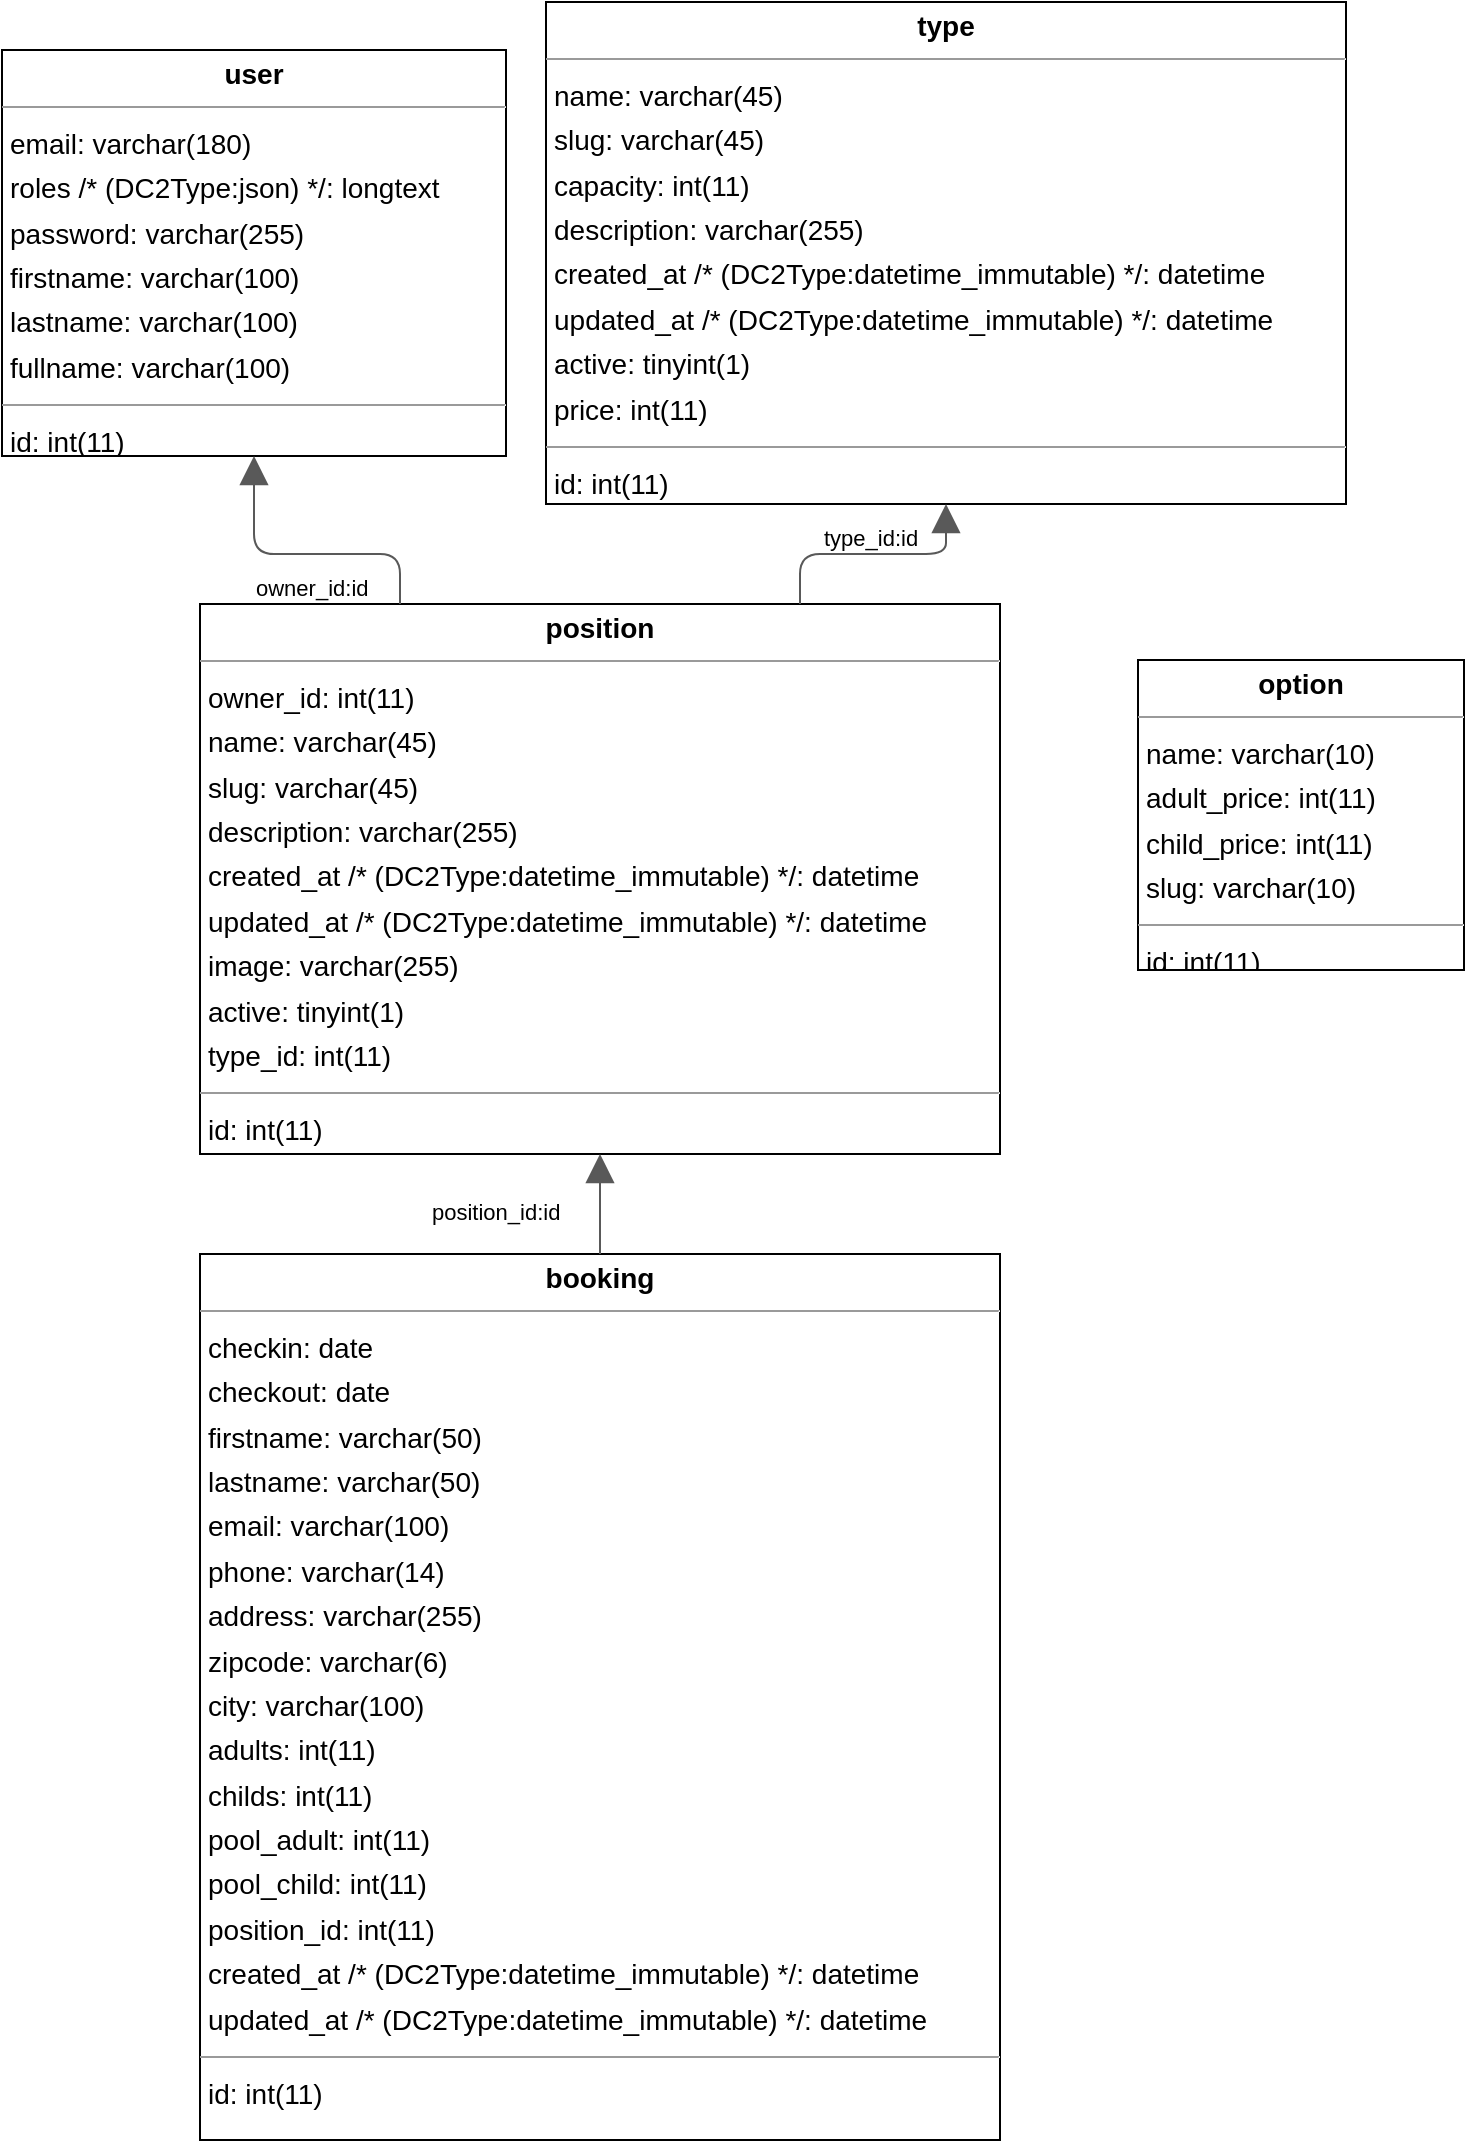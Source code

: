 <mxGraphModel dx="0" dy="0" grid="1" gridSize="10" guides="1" tooltips="1" connect="1" arrows="1" fold="1" page="0" pageScale="1" background="none" math="0" shadow="0">
  <root>
    <mxCell id="0" />
    <mxCell id="1" parent="0" />
    <mxCell id="node2" parent="1" vertex="1" value="&lt;p style=&quot;margin:0px;margin-top:4px;text-align:center;&quot;&gt;&lt;b&gt;booking&lt;/b&gt;&lt;/p&gt;&lt;hr size=&quot;1&quot;/&gt;&lt;p style=&quot;margin:0 0 0 4px;line-height:1.6;&quot;&gt; checkin: date&lt;br/&gt; checkout: date&lt;br/&gt; firstname: varchar(50)&lt;br/&gt; lastname: varchar(50)&lt;br/&gt; email: varchar(100)&lt;br/&gt; phone: varchar(14)&lt;br/&gt; address: varchar(255)&lt;br/&gt; zipcode: varchar(6)&lt;br/&gt; city: varchar(100)&lt;br/&gt; adults: int(11)&lt;br/&gt; childs: int(11)&lt;br/&gt; pool_adult: int(11)&lt;br/&gt; pool_child: int(11)&lt;br/&gt; position_id: int(11)&lt;br/&gt; created_at  /* (DC2Type:datetime_immutable) */: datetime&lt;br/&gt; updated_at  /* (DC2Type:datetime_immutable) */: datetime&lt;/p&gt;&lt;hr size=&quot;1&quot;/&gt;&lt;p style=&quot;margin:0 0 0 4px;line-height:1.6;&quot;&gt; id: int(11)&lt;/p&gt;" style="verticalAlign=top;align=left;overflow=fill;fontSize=14;fontFamily=Helvetica;html=1;rounded=0;shadow=0;comic=0;labelBackgroundColor=none;strokeWidth=1;">
      <mxGeometry x="-101" y="404" width="400" height="443" as="geometry" />
    </mxCell>
    <mxCell id="node0" parent="1" vertex="1" value="&lt;p style=&quot;margin:0px;margin-top:4px;text-align:center;&quot;&gt;&lt;b&gt;option&lt;/b&gt;&lt;/p&gt;&lt;hr size=&quot;1&quot;/&gt;&lt;p style=&quot;margin:0 0 0 4px;line-height:1.6;&quot;&gt; name: varchar(10)&lt;br/&gt; adult_price: int(11)&lt;br/&gt; child_price: int(11)&lt;br/&gt; slug: varchar(10)&lt;/p&gt;&lt;hr size=&quot;1&quot;/&gt;&lt;p style=&quot;margin:0 0 0 4px;line-height:1.6;&quot;&gt; id: int(11)&lt;/p&gt;" style="verticalAlign=top;align=left;overflow=fill;fontSize=14;fontFamily=Helvetica;html=1;rounded=0;shadow=0;comic=0;labelBackgroundColor=none;strokeWidth=1;">
      <mxGeometry x="368" y="107" width="163" height="155" as="geometry" />
    </mxCell>
    <mxCell id="node1" parent="1" vertex="1" value="&lt;p style=&quot;margin:0px;margin-top:4px;text-align:center;&quot;&gt;&lt;b&gt;position&lt;/b&gt;&lt;/p&gt;&lt;hr size=&quot;1&quot;/&gt;&lt;p style=&quot;margin:0 0 0 4px;line-height:1.6;&quot;&gt; owner_id: int(11)&lt;br/&gt; name: varchar(45)&lt;br/&gt; slug: varchar(45)&lt;br/&gt; description: varchar(255)&lt;br/&gt; created_at  /* (DC2Type:datetime_immutable) */: datetime&lt;br/&gt; updated_at  /* (DC2Type:datetime_immutable) */: datetime&lt;br/&gt; image: varchar(255)&lt;br/&gt; active: tinyint(1)&lt;br/&gt; type_id: int(11)&lt;/p&gt;&lt;hr size=&quot;1&quot;/&gt;&lt;p style=&quot;margin:0 0 0 4px;line-height:1.6;&quot;&gt; id: int(11)&lt;/p&gt;" style="verticalAlign=top;align=left;overflow=fill;fontSize=14;fontFamily=Helvetica;html=1;rounded=0;shadow=0;comic=0;labelBackgroundColor=none;strokeWidth=1;">
      <mxGeometry x="-101" y="79" width="400" height="275" as="geometry" />
    </mxCell>
    <mxCell id="node4" parent="1" vertex="1" value="&lt;p style=&quot;margin:0px;margin-top:4px;text-align:center;&quot;&gt;&lt;b&gt;type&lt;/b&gt;&lt;/p&gt;&lt;hr size=&quot;1&quot;/&gt;&lt;p style=&quot;margin:0 0 0 4px;line-height:1.6;&quot;&gt; name: varchar(45)&lt;br/&gt; slug: varchar(45)&lt;br/&gt; capacity: int(11)&lt;br/&gt; description: varchar(255)&lt;br/&gt; created_at  /* (DC2Type:datetime_immutable) */: datetime&lt;br/&gt; updated_at  /* (DC2Type:datetime_immutable) */: datetime&lt;br/&gt; active: tinyint(1)&lt;br/&gt; price: int(11)&lt;/p&gt;&lt;hr size=&quot;1&quot;/&gt;&lt;p style=&quot;margin:0 0 0 4px;line-height:1.6;&quot;&gt; id: int(11)&lt;/p&gt;" style="verticalAlign=top;align=left;overflow=fill;fontSize=14;fontFamily=Helvetica;html=1;rounded=0;shadow=0;comic=0;labelBackgroundColor=none;strokeWidth=1;">
      <mxGeometry x="72" y="-222" width="400" height="251" as="geometry" />
    </mxCell>
    <mxCell id="node3" parent="1" vertex="1" value="&lt;p style=&quot;margin:0px;margin-top:4px;text-align:center;&quot;&gt;&lt;b&gt;user&lt;/b&gt;&lt;/p&gt;&lt;hr size=&quot;1&quot;/&gt;&lt;p style=&quot;margin:0 0 0 4px;line-height:1.6;&quot;&gt; email: varchar(180)&lt;br/&gt; roles  /* (DC2Type:json) */: longtext&lt;br/&gt; password: varchar(255)&lt;br/&gt; firstname: varchar(100)&lt;br/&gt; lastname: varchar(100)&lt;br/&gt; fullname: varchar(100)&lt;/p&gt;&lt;hr size=&quot;1&quot;/&gt;&lt;p style=&quot;margin:0 0 0 4px;line-height:1.6;&quot;&gt; id: int(11)&lt;/p&gt;" style="verticalAlign=top;align=left;overflow=fill;fontSize=14;fontFamily=Helvetica;html=1;rounded=0;shadow=0;comic=0;labelBackgroundColor=none;strokeWidth=1;">
      <mxGeometry x="-200" y="-198" width="252" height="203" as="geometry" />
    </mxCell>
    <mxCell id="edge0" edge="1" value="" parent="1" source="node2" target="node1" style="html=1;rounded=1;edgeStyle=orthogonalEdgeStyle;dashed=0;startArrow=none;endArrow=block;endSize=12;strokeColor=#595959;exitX=0.500;exitY=0.000;exitDx=0;exitDy=0;entryX=0.500;entryY=1.000;entryDx=0;entryDy=0;">
      <mxGeometry width="50" height="50" relative="1" as="geometry">
        <Array as="points" />
      </mxGeometry>
    </mxCell>
    <mxCell id="label2" parent="edge0" vertex="1" connectable="0" value="position_id:id" style="edgeLabel;resizable=0;html=1;align=left;verticalAlign=top;strokeColor=default;">
      <mxGeometry x="13" y="370" as="geometry" />
    </mxCell>
    <mxCell id="edge2" edge="1" value="" parent="1" source="node1" target="node4" style="html=1;rounded=1;edgeStyle=orthogonalEdgeStyle;dashed=0;startArrow=none;endArrow=block;endSize=12;strokeColor=#595959;exitX=0.750;exitY=0.000;exitDx=0;exitDy=0;entryX=0.500;entryY=1.000;entryDx=0;entryDy=0;">
      <mxGeometry width="50" height="50" relative="1" as="geometry">
        <Array as="points">
          <mxPoint x="199" y="54" />
          <mxPoint x="272" y="54" />
        </Array>
      </mxGeometry>
    </mxCell>
    <mxCell id="label14" parent="edge2" vertex="1" connectable="0" value="type_id:id" style="edgeLabel;resizable=0;html=1;align=left;verticalAlign=top;strokeColor=default;">
      <mxGeometry x="209" y="33" as="geometry" />
    </mxCell>
    <mxCell id="edge1" edge="1" value="" parent="1" source="node1" target="node3" style="html=1;rounded=1;edgeStyle=orthogonalEdgeStyle;dashed=0;startArrow=none;endArrow=block;endSize=12;strokeColor=#595959;exitX=0.250;exitY=0.000;exitDx=0;exitDy=0;entryX=0.500;entryY=1.000;entryDx=0;entryDy=0;">
      <mxGeometry width="50" height="50" relative="1" as="geometry">
        <Array as="points">
          <mxPoint x="-1" y="54" />
          <mxPoint x="-74" y="54" />
        </Array>
      </mxGeometry>
    </mxCell>
    <mxCell id="label8" parent="edge1" vertex="1" connectable="0" value="owner_id:id" style="edgeLabel;resizable=0;html=1;align=left;verticalAlign=top;strokeColor=default;">
      <mxGeometry x="-75" y="58" as="geometry" />
    </mxCell>
  </root>
</mxGraphModel>